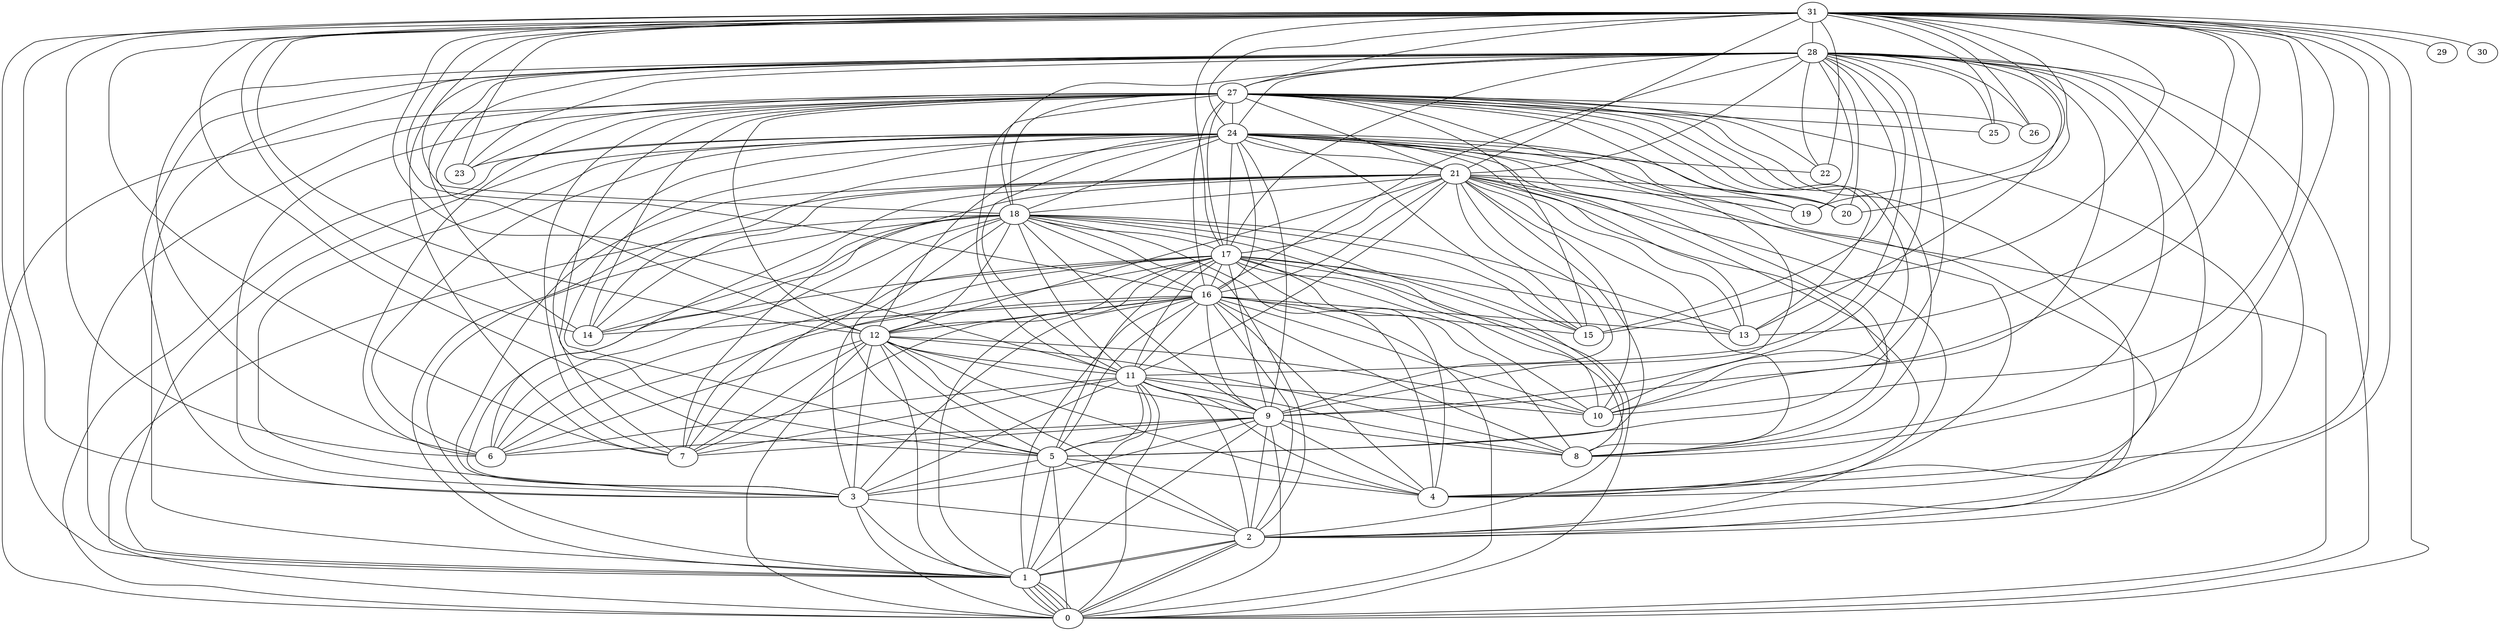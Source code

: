 graph G {
0;
1;
2;
3;
4;
5;
6;
7;
8;
9;
10;
11;
12;
13;
14;
15;
16;
17;
18;
19;
20;
21;
22;
23;
24;
25;
26;
27;
28;
29;
30;
31;
31--0 ;
31--1 ;
31--2 ;
31--3 ;
31--4 ;
31--5 ;
31--6 ;
31--7 ;
31--8 ;
31--9 ;
31--10 ;
31--11 ;
31--12 ;
31--13 ;
31--14 ;
31--15 ;
31--16 ;
31--17 ;
31--18 ;
31--19 ;
31--20 ;
31--21 ;
31--22 ;
31--23 ;
31--24 ;
31--25 ;
31--26 ;
31--27 ;
31--28 ;
31--29 ;
31--30 ;
28--0 ;
28--1 ;
28--2 ;
28--3 ;
28--4 ;
28--5 ;
28--6 ;
28--7 ;
28--8 ;
28--9 ;
28--10 ;
28--11 ;
28--12 ;
28--13 ;
28--14 ;
28--15 ;
28--16 ;
28--17 ;
28--18 ;
28--19 ;
28--20 ;
28--21 ;
28--22 ;
28--23 ;
28--24 ;
28--25 ;
28--26 ;
28--27 ;
27--0 ;
27--1 ;
27--2 ;
27--3 ;
27--4 ;
27--5 ;
27--6 ;
27--7 ;
27--8 ;
27--9 ;
27--10 ;
27--11 ;
27--12 ;
27--13 ;
27--14 ;
27--15 ;
27--16 ;
27--17 ;
27--18 ;
27--19 ;
27--20 ;
27--21 ;
27--22 ;
27--23 ;
27--24 ;
27--25 ;
27--26 ;
24--0 ;
24--1 ;
24--2 ;
24--3 ;
24--4 ;
24--5 ;
24--6 ;
24--7 ;
24--8 ;
24--9 ;
24--10 ;
24--11 ;
24--12 ;
24--13 ;
24--14 ;
24--15 ;
24--16 ;
24--17 ;
24--18 ;
24--19 ;
24--20 ;
24--21 ;
24--22 ;
24--23 ;
21--0 ;
21--1 ;
21--2 ;
21--3 ;
21--4 ;
21--5 ;
21--6 ;
21--7 ;
21--8 ;
21--9 ;
21--10 ;
21--11 ;
21--12 ;
21--13 ;
21--14 ;
21--15 ;
21--16 ;
21--17 ;
21--18 ;
21--19 ;
21--20 ;
18--0 ;
18--1 ;
18--2 ;
18--3 ;
18--4 ;
18--5 ;
18--6 ;
18--7 ;
18--8 ;
18--9 ;
18--10 ;
18--11 ;
18--12 ;
18--13 ;
18--14 ;
18--15 ;
18--16 ;
18--17 ;
17--0 ;
17--1 ;
17--2 ;
17--3 ;
17--4 ;
17--5 ;
17--6 ;
17--7 ;
17--8 ;
17--9 ;
17--10 ;
17--11 ;
17--12 ;
17--13 ;
17--14 ;
17--15 ;
17--16 ;
16--0 ;
16--1 ;
16--2 ;
16--3 ;
16--4 ;
16--5 ;
16--6 ;
16--7 ;
16--8 ;
16--9 ;
16--10 ;
16--11 ;
16--12 ;
16--13 ;
16--14 ;
16--15 ;
12--0 ;
12--1 ;
12--2 ;
12--3 ;
12--4 ;
12--5 ;
12--6 ;
12--7 ;
12--8 ;
12--9 ;
12--10 ;
12--11 ;
11--0 ;
11--1 ;
11--2 ;
11--3 ;
11--4 ;
11--5 ;
11--6 ;
11--7 ;
11--8 ;
11--9 ;
11--10 ;
9--0 ;
9--1 ;
9--2 ;
9--3 ;
9--4 ;
9--5 ;
9--6 ;
9--7 ;
9--8 ;
5--0 ;
5--1 ;
5--2 ;
5--3 ;
5--4 ;
3--0 ;
3--1 ;
3--2 ;
2--0 ;
2--1 ;
2--0 ;
2--1 ;
1--0 ;
1--0 ;
1--0 ;
1--0 ;
1--0 ;
}
